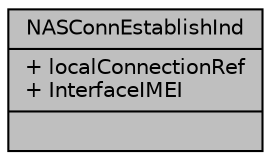 digraph "NASConnEstablishInd"
{
 // LATEX_PDF_SIZE
  edge [fontname="Helvetica",fontsize="10",labelfontname="Helvetica",labelfontsize="10"];
  node [fontname="Helvetica",fontsize="10",shape=record];
  Node1 [label="{NASConnEstablishInd\n|+ localConnectionRef\l+ InterfaceIMEI\l|}",height=0.2,width=0.4,color="black", fillcolor="grey75", style="filled", fontcolor="black",tooltip=" "];
}
